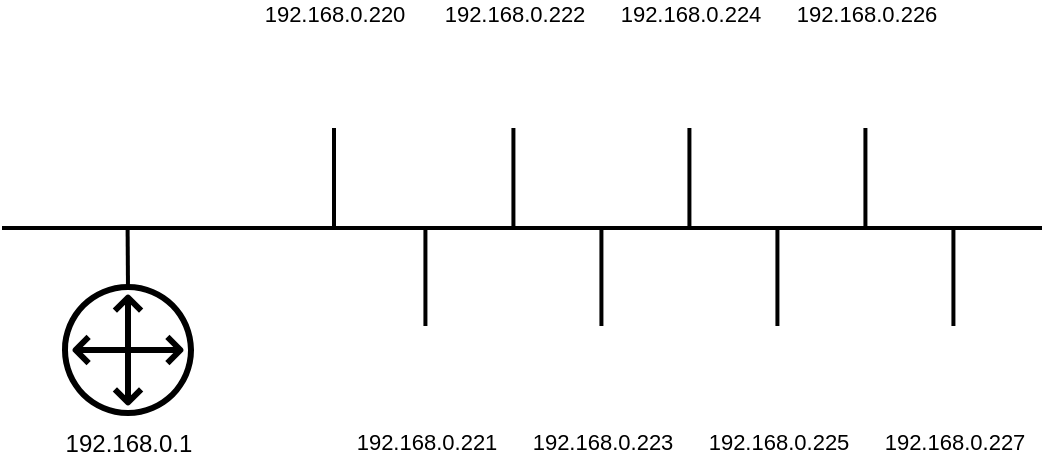 <mxfile version="14.9.8" type="device"><diagram id="3uYSTgmHzA8rP3m7_jHt" name="Page-1"><mxGraphModel dx="813" dy="429" grid="1" gridSize="10" guides="1" tooltips="1" connect="1" arrows="1" fold="1" page="1" pageScale="1" pageWidth="583" pageHeight="413" math="0" shadow="0"><root><mxCell id="0"/><mxCell id="1" parent="0"/><mxCell id="SNy7asQSOqRa7cpKswNj-58" value="" style="endArrow=none;html=1;fontFamily=Helvetica;fontSize=16;strokeWidth=2;" parent="1" edge="1"><mxGeometry width="50" height="50" relative="1" as="geometry"><mxPoint x="30" y="140" as="sourcePoint"/><mxPoint x="550" y="140" as="targetPoint"/></mxGeometry></mxCell><mxCell id="SNy7asQSOqRa7cpKswNj-69" value="" style="endArrow=none;html=1;fontFamily=Helvetica;fontSize=11;strokeWidth=2;" parent="1" edge="1"><mxGeometry width="50" height="50" relative="1" as="geometry"><mxPoint x="196" y="140" as="sourcePoint"/><mxPoint x="196" y="90" as="targetPoint"/></mxGeometry></mxCell><mxCell id="SNy7asQSOqRa7cpKswNj-71" value="" style="endArrow=none;html=1;fontFamily=Helvetica;fontSize=11;strokeWidth=2;" parent="1" edge="1"><mxGeometry width="50" height="50" relative="1" as="geometry"><mxPoint x="241.71" y="189" as="sourcePoint"/><mxPoint x="241.71" y="139" as="targetPoint"/></mxGeometry></mxCell><mxCell id="SNy7asQSOqRa7cpKswNj-73" value="" style="endArrow=none;html=1;fontFamily=Helvetica;fontSize=11;strokeWidth=2;" parent="1" edge="1"><mxGeometry width="50" height="50" relative="1" as="geometry"><mxPoint x="285.71" y="140" as="sourcePoint"/><mxPoint x="285.71" y="90" as="targetPoint"/></mxGeometry></mxCell><mxCell id="SNy7asQSOqRa7cpKswNj-75" value="" style="endArrow=none;html=1;fontFamily=Helvetica;fontSize=11;strokeWidth=2;" parent="1" edge="1"><mxGeometry width="50" height="50" relative="1" as="geometry"><mxPoint x="329.71" y="189" as="sourcePoint"/><mxPoint x="329.71" y="139" as="targetPoint"/></mxGeometry></mxCell><mxCell id="SNy7asQSOqRa7cpKswNj-77" value="" style="endArrow=none;html=1;fontFamily=Helvetica;fontSize=11;strokeWidth=2;" parent="1" edge="1"><mxGeometry width="50" height="50" relative="1" as="geometry"><mxPoint x="373.71" y="140" as="sourcePoint"/><mxPoint x="373.71" y="90" as="targetPoint"/></mxGeometry></mxCell><mxCell id="SNy7asQSOqRa7cpKswNj-79" value="" style="endArrow=none;html=1;fontFamily=Helvetica;fontSize=11;strokeWidth=2;" parent="1" edge="1"><mxGeometry width="50" height="50" relative="1" as="geometry"><mxPoint x="417.71" y="189" as="sourcePoint"/><mxPoint x="417.71" y="139" as="targetPoint"/></mxGeometry></mxCell><mxCell id="SNy7asQSOqRa7cpKswNj-81" value="" style="endArrow=none;html=1;fontFamily=Helvetica;fontSize=11;strokeWidth=2;" parent="1" edge="1"><mxGeometry width="50" height="50" relative="1" as="geometry"><mxPoint x="461.71" y="140" as="sourcePoint"/><mxPoint x="461.71" y="90" as="targetPoint"/></mxGeometry></mxCell><mxCell id="SNy7asQSOqRa7cpKswNj-83" value="" style="endArrow=none;html=1;fontFamily=Helvetica;fontSize=11;strokeWidth=2;" parent="1" edge="1"><mxGeometry width="50" height="50" relative="1" as="geometry"><mxPoint x="505.71" y="189" as="sourcePoint"/><mxPoint x="505.71" y="139" as="targetPoint"/></mxGeometry></mxCell><mxCell id="SNy7asQSOqRa7cpKswNj-12" value="192.168.0.220" style="shape=image;html=1;verticalAlign=bottom;verticalLabelPosition=top;labelBackgroundColor=#ffffff;imageAspect=0;aspect=fixed;image=https://cdn4.iconfinder.com/data/icons/logos-and-brands/512/272_Raspberry_Pi_logo-128.png;fontFamily=Helvetica;labelPosition=center;align=center;fontSize=11;" parent="1" vertex="1"><mxGeometry x="169" y="42" width="54" height="54" as="geometry"/></mxCell><mxCell id="SNy7asQSOqRa7cpKswNj-14" value="192.168.0.221" style="shape=image;html=1;verticalAlign=top;verticalLabelPosition=bottom;labelBackgroundColor=#ffffff;imageAspect=0;aspect=fixed;image=https://cdn4.iconfinder.com/data/icons/logos-and-brands/512/272_Raspberry_Pi_logo-128.png;fontFamily=Helvetica;labelPosition=center;align=center;fontSize=11;" parent="1" vertex="1"><mxGeometry x="215" y="180" width="54" height="54" as="geometry"/></mxCell><mxCell id="SNy7asQSOqRa7cpKswNj-17" value="192.168.0.222" style="shape=image;html=1;verticalAlign=bottom;verticalLabelPosition=top;labelBackgroundColor=#ffffff;imageAspect=0;aspect=fixed;image=https://cdn4.iconfinder.com/data/icons/logos-and-brands/512/272_Raspberry_Pi_logo-128.png;fontFamily=Helvetica;labelPosition=center;align=center;fontSize=11;" parent="1" vertex="1"><mxGeometry x="259" y="42" width="54" height="54" as="geometry"/></mxCell><mxCell id="SNy7asQSOqRa7cpKswNj-18" value="192.168.0.223" style="shape=image;html=1;verticalAlign=top;verticalLabelPosition=bottom;labelBackgroundColor=#ffffff;imageAspect=0;aspect=fixed;image=https://cdn4.iconfinder.com/data/icons/logos-and-brands/512/272_Raspberry_Pi_logo-128.png;fontFamily=Helvetica;labelPosition=center;align=center;fontSize=11;" parent="1" vertex="1"><mxGeometry x="303" y="180" width="54" height="54" as="geometry"/></mxCell><mxCell id="SNy7asQSOqRa7cpKswNj-19" value="192.168.0.224" style="shape=image;html=1;verticalAlign=bottom;verticalLabelPosition=top;labelBackgroundColor=#ffffff;imageAspect=0;aspect=fixed;image=https://cdn4.iconfinder.com/data/icons/logos-and-brands/512/272_Raspberry_Pi_logo-128.png;fontFamily=Helvetica;labelPosition=center;align=center;fontSize=11;" parent="1" vertex="1"><mxGeometry x="347" y="42" width="54" height="54" as="geometry"/></mxCell><mxCell id="SNy7asQSOqRa7cpKswNj-20" value="192.168.0.225" style="shape=image;html=1;verticalAlign=top;verticalLabelPosition=bottom;labelBackgroundColor=#ffffff;imageAspect=0;aspect=fixed;image=https://cdn4.iconfinder.com/data/icons/logos-and-brands/512/272_Raspberry_Pi_logo-128.png;fontFamily=Helvetica;labelPosition=center;align=center;fontSize=11;" parent="1" vertex="1"><mxGeometry x="391" y="180" width="54" height="54" as="geometry"/></mxCell><mxCell id="SNy7asQSOqRa7cpKswNj-21" value="192.168.0.226" style="shape=image;html=1;verticalAlign=bottom;verticalLabelPosition=top;labelBackgroundColor=#ffffff;imageAspect=0;aspect=fixed;image=https://cdn4.iconfinder.com/data/icons/logos-and-brands/512/272_Raspberry_Pi_logo-128.png;fontFamily=Helvetica;labelPosition=center;align=center;fontSize=11;" parent="1" vertex="1"><mxGeometry x="435" y="42" width="54" height="54" as="geometry"/></mxCell><mxCell id="SNy7asQSOqRa7cpKswNj-22" value="192.168.0.227" style="shape=image;html=1;verticalAlign=top;verticalLabelPosition=bottom;labelBackgroundColor=#ffffff;imageAspect=0;aspect=fixed;image=https://cdn4.iconfinder.com/data/icons/logos-and-brands/512/272_Raspberry_Pi_logo-128.png;fontFamily=Helvetica;labelPosition=center;align=center;fontSize=11;" parent="1" vertex="1"><mxGeometry x="479" y="180" width="54" height="54" as="geometry"/></mxCell><mxCell id="i_QxXWNcJe_vtQfoeK3R-1" value="192.168.0.1" style="outlineConnect=0;gradientColor=none;strokeColor=none;dashed=0;verticalLabelPosition=bottom;verticalAlign=top;align=center;html=1;fontSize=12;fontStyle=0;aspect=fixed;pointerEvents=1;shape=mxgraph.aws4.customer_gateway;fillColor=#000000;" vertex="1" parent="1"><mxGeometry x="60" y="168" width="66" height="66" as="geometry"/></mxCell><mxCell id="i_QxXWNcJe_vtQfoeK3R-2" value="" style="endArrow=none;html=1;fontFamily=Helvetica;fontSize=11;strokeWidth=2;" edge="1" parent="1"><mxGeometry width="50" height="50" relative="1" as="geometry"><mxPoint x="93" y="170" as="sourcePoint"/><mxPoint x="92.8" y="140" as="targetPoint"/></mxGeometry></mxCell></root></mxGraphModel></diagram></mxfile>